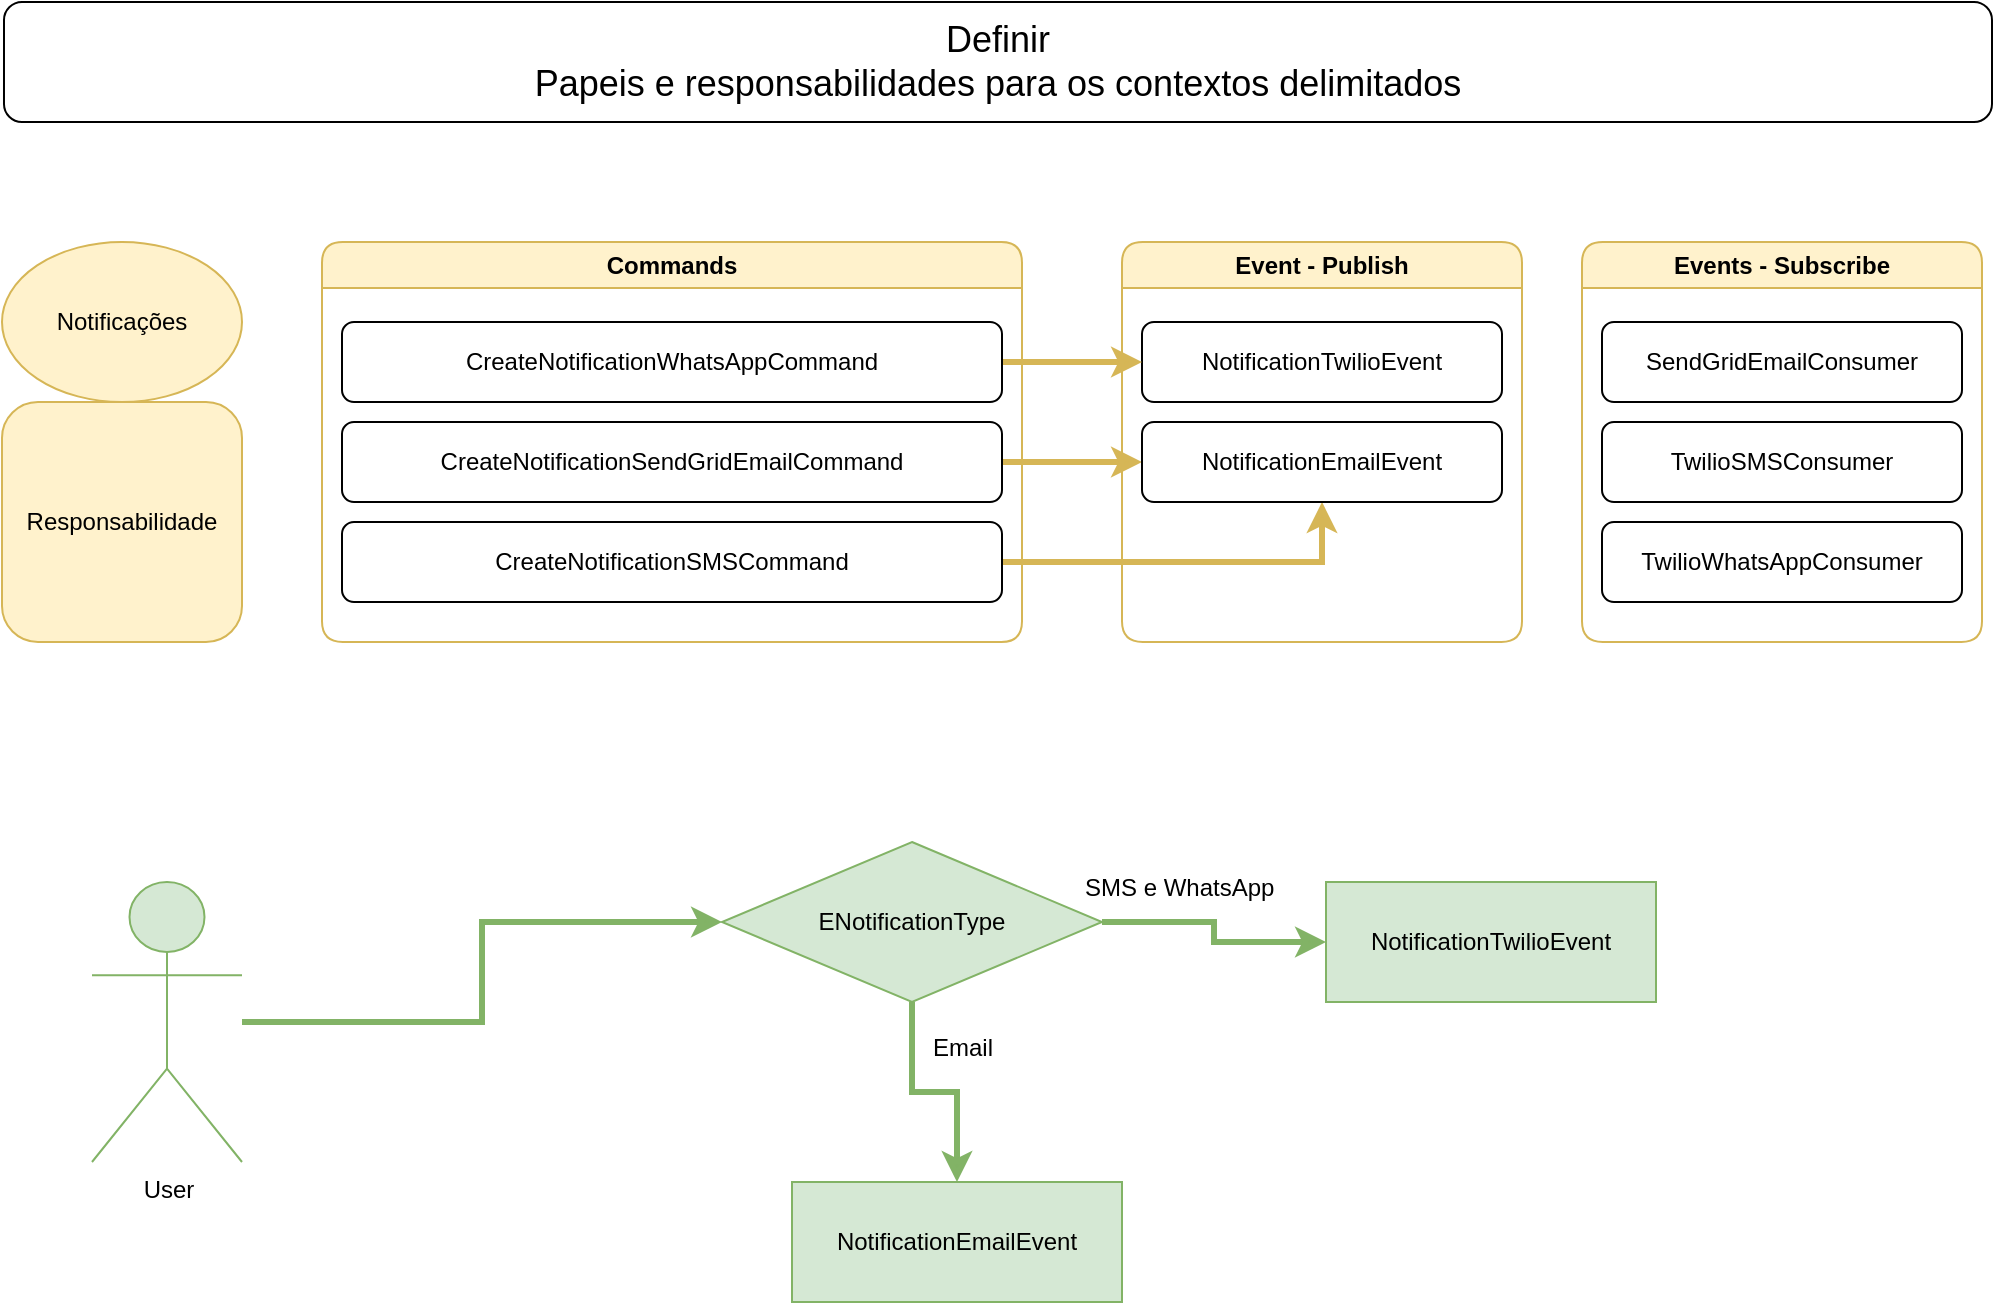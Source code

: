 <mxfile version="24.0.4" type="device" pages="3">
  <diagram id="CuW5EMhFp65Dtcfqk80m" name="Notification">
    <mxGraphModel dx="2074" dy="836" grid="1" gridSize="10" guides="1" tooltips="1" connect="1" arrows="1" fold="1" page="1" pageScale="1" pageWidth="827" pageHeight="1169" math="0" shadow="0">
      <root>
        <mxCell id="0" />
        <mxCell id="1" parent="0" />
        <mxCell id="5wfrirA5lQJIL8gRu9rl-1" value="Notificações" style="ellipse;whiteSpace=wrap;html=1;fillColor=#fff2cc;strokeColor=#d6b656;rounded=1;" parent="1" vertex="1">
          <mxGeometry y="140" width="120" height="80" as="geometry" />
        </mxCell>
        <mxCell id="5wfrirA5lQJIL8gRu9rl-2" value="Responsabilidade" style="whiteSpace=wrap;html=1;aspect=fixed;align=center;fillColor=#fff2cc;strokeColor=#d6b656;rounded=1;" parent="1" vertex="1">
          <mxGeometry y="220" width="120" height="120" as="geometry" />
        </mxCell>
        <mxCell id="5wfrirA5lQJIL8gRu9rl-4" value="Commands" style="swimlane;whiteSpace=wrap;html=1;startSize=23;fillColor=#fff2cc;strokeColor=#d6b656;rounded=1;" parent="1" vertex="1">
          <mxGeometry x="160" y="140" width="350" height="200" as="geometry" />
        </mxCell>
        <mxCell id="5wfrirA5lQJIL8gRu9rl-5" value="Event -&amp;nbsp;Publish" style="swimlane;whiteSpace=wrap;html=1;startSize=23;fillColor=#fff2cc;strokeColor=#d6b656;rounded=1;" parent="1" vertex="1">
          <mxGeometry x="560" y="140" width="200" height="200" as="geometry" />
        </mxCell>
        <mxCell id="y3Tbk5xLdZPs3ExJFCWX-3" value="NotificationTwilioEvent" style="rounded=1;whiteSpace=wrap;html=1;" parent="5wfrirA5lQJIL8gRu9rl-5" vertex="1">
          <mxGeometry x="10" y="40" width="180" height="40" as="geometry" />
        </mxCell>
        <mxCell id="Q2advUi16yEJOzIkkpKW-1" value="&lt;font style=&quot;font-size: 18px;&quot;&gt;Definir&lt;br&gt;Papeis e responsabilidades para os contextos delimitados&lt;/font&gt;" style="rounded=1;whiteSpace=wrap;html=1;" parent="1" vertex="1">
          <mxGeometry x="1" y="20" width="994" height="60" as="geometry" />
        </mxCell>
        <mxCell id="UqJUo6p6nOruBVwJ9Iqc-2" style="edgeStyle=orthogonalEdgeStyle;rounded=0;orthogonalLoop=1;jettySize=auto;html=1;strokeWidth=3;fillColor=#fff2cc;strokeColor=#d6b656;" edge="1" parent="1" source="cm9BiZ39NTBRgM7-DL-o-4" target="y3Tbk5xLdZPs3ExJFCWX-3">
          <mxGeometry relative="1" as="geometry" />
        </mxCell>
        <mxCell id="cm9BiZ39NTBRgM7-DL-o-4" value="CreateNotificationWhatsAppCommand" style="rounded=1;whiteSpace=wrap;html=1;" parent="1" vertex="1">
          <mxGeometry x="170" y="180" width="330" height="40" as="geometry" />
        </mxCell>
        <mxCell id="UqJUo6p6nOruBVwJ9Iqc-3" style="edgeStyle=orthogonalEdgeStyle;rounded=0;orthogonalLoop=1;jettySize=auto;html=1;strokeWidth=3;fillColor=#fff2cc;strokeColor=#d6b656;" edge="1" parent="1" source="cm9BiZ39NTBRgM7-DL-o-5" target="y3Tbk5xLdZPs3ExJFCWX-4">
          <mxGeometry relative="1" as="geometry" />
        </mxCell>
        <mxCell id="cm9BiZ39NTBRgM7-DL-o-5" value="CreateNotificationSendGridEmailCommand" style="rounded=1;whiteSpace=wrap;html=1;" parent="1" vertex="1">
          <mxGeometry x="170" y="230" width="330" height="40" as="geometry" />
        </mxCell>
        <mxCell id="UqJUo6p6nOruBVwJ9Iqc-4" style="edgeStyle=orthogonalEdgeStyle;rounded=0;orthogonalLoop=1;jettySize=auto;html=1;strokeWidth=3;fillColor=#fff2cc;strokeColor=#d6b656;" edge="1" parent="1" source="cm9BiZ39NTBRgM7-DL-o-6" target="y3Tbk5xLdZPs3ExJFCWX-4">
          <mxGeometry relative="1" as="geometry" />
        </mxCell>
        <mxCell id="cm9BiZ39NTBRgM7-DL-o-6" value="CreateNotificationSMSCommand" style="rounded=1;whiteSpace=wrap;html=1;" parent="1" vertex="1">
          <mxGeometry x="170" y="280" width="330" height="40" as="geometry" />
        </mxCell>
        <mxCell id="y3Tbk5xLdZPs3ExJFCWX-1" value="Events -&amp;nbsp;Subscribe" style="swimlane;whiteSpace=wrap;html=1;startSize=23;fillColor=#fff2cc;strokeColor=#d6b656;rounded=1;" parent="1" vertex="1">
          <mxGeometry x="790" y="140" width="200" height="200" as="geometry" />
        </mxCell>
        <mxCell id="y3Tbk5xLdZPs3ExJFCWX-5" value="SendGridEmailConsumer" style="rounded=1;whiteSpace=wrap;html=1;" parent="y3Tbk5xLdZPs3ExJFCWX-1" vertex="1">
          <mxGeometry x="10" y="40" width="180" height="40" as="geometry" />
        </mxCell>
        <mxCell id="y3Tbk5xLdZPs3ExJFCWX-6" value="TwilioSMSConsumer" style="rounded=1;whiteSpace=wrap;html=1;" parent="y3Tbk5xLdZPs3ExJFCWX-1" vertex="1">
          <mxGeometry x="10" y="90" width="180" height="40" as="geometry" />
        </mxCell>
        <mxCell id="y3Tbk5xLdZPs3ExJFCWX-4" value="NotificationEmailEvent" style="rounded=1;whiteSpace=wrap;html=1;" parent="1" vertex="1">
          <mxGeometry x="570" y="230" width="180" height="40" as="geometry" />
        </mxCell>
        <mxCell id="y3Tbk5xLdZPs3ExJFCWX-7" value="TwilioWhatsAppConsumer" style="rounded=1;whiteSpace=wrap;html=1;" parent="1" vertex="1">
          <mxGeometry x="800" y="280" width="180" height="40" as="geometry" />
        </mxCell>
        <mxCell id="tagst_QHt4aWJKqdPhMC-5" style="edgeStyle=orthogonalEdgeStyle;rounded=0;orthogonalLoop=1;jettySize=auto;html=1;strokeWidth=3;fillColor=#d5e8d4;strokeColor=#82b366;" edge="1" parent="1" source="tagst_QHt4aWJKqdPhMC-1" target="tagst_QHt4aWJKqdPhMC-4">
          <mxGeometry relative="1" as="geometry" />
        </mxCell>
        <mxCell id="tagst_QHt4aWJKqdPhMC-1" value="User" style="shape=umlActor;verticalLabelPosition=bottom;verticalAlign=top;html=1;outlineConnect=0;fillColor=#d5e8d4;strokeColor=#82b366;" vertex="1" parent="1">
          <mxGeometry x="45" y="460" width="75" height="140" as="geometry" />
        </mxCell>
        <mxCell id="tagst_QHt4aWJKqdPhMC-7" value="" style="edgeStyle=orthogonalEdgeStyle;rounded=0;orthogonalLoop=1;jettySize=auto;html=1;fillColor=#d5e8d4;strokeColor=#82b366;strokeWidth=3;" edge="1" parent="1" source="tagst_QHt4aWJKqdPhMC-4" target="tagst_QHt4aWJKqdPhMC-6">
          <mxGeometry relative="1" as="geometry" />
        </mxCell>
        <mxCell id="tagst_QHt4aWJKqdPhMC-10" value="" style="edgeStyle=orthogonalEdgeStyle;rounded=0;orthogonalLoop=1;jettySize=auto;html=1;fillColor=#d5e8d4;strokeColor=#82b366;strokeWidth=3;" edge="1" parent="1" source="tagst_QHt4aWJKqdPhMC-4" target="tagst_QHt4aWJKqdPhMC-9">
          <mxGeometry relative="1" as="geometry" />
        </mxCell>
        <mxCell id="tagst_QHt4aWJKqdPhMC-4" value="ENotificationType" style="rhombus;whiteSpace=wrap;html=1;fillColor=#d5e8d4;strokeColor=#82b366;" vertex="1" parent="1">
          <mxGeometry x="360" y="440" width="190" height="80" as="geometry" />
        </mxCell>
        <mxCell id="tagst_QHt4aWJKqdPhMC-6" value="NotificationTwilioEvent" style="whiteSpace=wrap;html=1;fillColor=#d5e8d4;strokeColor=#82b366;" vertex="1" parent="1">
          <mxGeometry x="662" y="460" width="165" height="60" as="geometry" />
        </mxCell>
        <mxCell id="tagst_QHt4aWJKqdPhMC-9" value="NotificationEmailEvent" style="whiteSpace=wrap;html=1;fillColor=#d5e8d4;strokeColor=#82b366;" vertex="1" parent="1">
          <mxGeometry x="395" y="610" width="165" height="60" as="geometry" />
        </mxCell>
        <mxCell id="tagst_QHt4aWJKqdPhMC-11" value="SMS e&amp;nbsp;WhatsApp&amp;nbsp;" style="text;html=1;align=center;verticalAlign=middle;resizable=0;points=[];autosize=1;strokeColor=none;fillColor=none;" vertex="1" parent="1">
          <mxGeometry x="530" y="448" width="120" height="30" as="geometry" />
        </mxCell>
        <mxCell id="tagst_QHt4aWJKqdPhMC-12" value="Email" style="text;html=1;align=center;verticalAlign=middle;resizable=0;points=[];autosize=1;strokeColor=none;fillColor=none;" vertex="1" parent="1">
          <mxGeometry x="455" y="528" width="50" height="30" as="geometry" />
        </mxCell>
      </root>
    </mxGraphModel>
  </diagram>
  <diagram id="B9nYLarbnk_1xlqJJsz-" name="User">
    <mxGraphModel dx="2074" dy="836" grid="1" gridSize="10" guides="1" tooltips="1" connect="1" arrows="1" fold="1" page="1" pageScale="1" pageWidth="827" pageHeight="1169" math="0" shadow="0">
      <root>
        <mxCell id="0" />
        <mxCell id="1" parent="0" />
        <mxCell id="zbco2m4FSmxHahQW4bh5-1" value="&lt;font style=&quot;font-size: 18px;&quot;&gt;Definir&lt;br&gt;Papeis e responsabilidades para os contextos delimitados&lt;/font&gt;" style="rounded=1;whiteSpace=wrap;html=1;" parent="1" vertex="1">
          <mxGeometry x="20" y="17" width="1550" height="60" as="geometry" />
        </mxCell>
        <mxCell id="UvrLj_Uh51BwXQqP9Dx4-1" value="User" style="ellipse;whiteSpace=wrap;html=1;fillColor=#d5e8d4;strokeColor=#82b366;rounded=1;" parent="1" vertex="1">
          <mxGeometry y="160" width="120" height="80" as="geometry" />
        </mxCell>
        <mxCell id="UvrLj_Uh51BwXQqP9Dx4-2" value="Criação de usuários" style="whiteSpace=wrap;html=1;aspect=fixed;align=center;fillColor=#d5e8d4;strokeColor=#82b366;rounded=1;" parent="1" vertex="1">
          <mxGeometry y="240" width="120" height="120" as="geometry" />
        </mxCell>
        <mxCell id="UvrLj_Uh51BwXQqP9Dx4-3" value="Queries" style="swimlane;whiteSpace=wrap;html=1;fillColor=#d5e8d4;strokeColor=#82b366;rounded=1;" parent="1" vertex="1">
          <mxGeometry x="150" y="160" width="200" height="200" as="geometry" />
        </mxCell>
        <mxCell id="UvrLj_Uh51BwXQqP9Dx4-4" value="GetUserQuery" style="rounded=1;whiteSpace=wrap;html=1;" parent="UvrLj_Uh51BwXQqP9Dx4-3" vertex="1">
          <mxGeometry x="10" y="40" width="180" height="40" as="geometry" />
        </mxCell>
        <mxCell id="UvrLj_Uh51BwXQqP9Dx4-7" value="Events" style="swimlane;whiteSpace=wrap;html=1;startSize=23;fillColor=#d5e8d4;strokeColor=#82b366;rounded=1;" parent="1" vertex="1">
          <mxGeometry x="920" y="160" width="200" height="200" as="geometry" />
        </mxCell>
        <mxCell id="UvrLj_Uh51BwXQqP9Dx4-8" value="GetUserByIdQuery" style="rounded=1;whiteSpace=wrap;html=1;" parent="1" vertex="1">
          <mxGeometry x="160" y="250" width="180" height="40" as="geometry" />
        </mxCell>
        <mxCell id="HGr_XJyP1F0s3EKC6TdU-1" value="UserCreatedEvent" style="rounded=1;whiteSpace=wrap;html=1;" parent="1" vertex="1">
          <mxGeometry x="930" y="200" width="180" height="40" as="geometry" />
        </mxCell>
        <mxCell id="HGr_XJyP1F0s3EKC6TdU-2" value="UserDeletedEvent" style="rounded=1;whiteSpace=wrap;html=1;" parent="1" vertex="1">
          <mxGeometry x="930" y="250" width="180" height="40" as="geometry" />
        </mxCell>
        <mxCell id="HGr_XJyP1F0s3EKC6TdU-3" value="UserUpdatedEvent" style="rounded=1;whiteSpace=wrap;html=1;" parent="1" vertex="1">
          <mxGeometry x="930" y="300" width="180" height="40" as="geometry" />
        </mxCell>
        <mxCell id="nAoJFdjLmNfq3l4Kq4j5-7" value="Commands" style="swimlane;whiteSpace=wrap;html=1;startSize=23;fillColor=#d5e8d4;strokeColor=#82b366;rounded=1;" vertex="1" parent="1">
          <mxGeometry x="370" y="160" width="250" height="615" as="geometry" />
        </mxCell>
        <mxCell id="nAoJFdjLmNfq3l4Kq4j5-8" value="Auth" style="swimlane;whiteSpace=wrap;html=1;startSize=23;fillColor=#f5f5f5;strokeColor=#666666;rounded=1;fontColor=#333333;" vertex="1" parent="nAoJFdjLmNfq3l4Kq4j5-7">
          <mxGeometry x="11" y="40" width="220" height="190" as="geometry" />
        </mxCell>
        <mxCell id="nAoJFdjLmNfq3l4Kq4j5-10" value="AuthCommand" style="rounded=1;whiteSpace=wrap;html=1;" vertex="1" parent="nAoJFdjLmNfq3l4Kq4j5-8">
          <mxGeometry x="20" y="32" width="180" height="40" as="geometry" />
        </mxCell>
        <mxCell id="nAoJFdjLmNfq3l4Kq4j5-15" value="User" style="swimlane;whiteSpace=wrap;html=1;startSize=23;fillColor=#f5f5f5;strokeColor=#666666;rounded=1;fontColor=#333333;" vertex="1" parent="nAoJFdjLmNfq3l4Kq4j5-8">
          <mxGeometry y="215" width="220" height="335" as="geometry" />
        </mxCell>
        <mxCell id="nAoJFdjLmNfq3l4Kq4j5-16" value="CreateUserCommand" style="rounded=1;whiteSpace=wrap;html=1;" vertex="1" parent="nAoJFdjLmNfq3l4Kq4j5-15">
          <mxGeometry x="20" y="30" width="180" height="40" as="geometry" />
        </mxCell>
        <mxCell id="nAoJFdjLmNfq3l4Kq4j5-18" value="UpdateUserCommand" style="rounded=1;whiteSpace=wrap;html=1;" vertex="1" parent="nAoJFdjLmNfq3l4Kq4j5-8">
          <mxGeometry x="20" y="295" width="180" height="40" as="geometry" />
        </mxCell>
        <mxCell id="nAoJFdjLmNfq3l4Kq4j5-19" value="UpdatePasswordUserCommand" style="rounded=1;whiteSpace=wrap;html=1;" vertex="1" parent="nAoJFdjLmNfq3l4Kq4j5-8">
          <mxGeometry x="20" y="345" width="180" height="40" as="geometry" />
        </mxCell>
        <mxCell id="nAoJFdjLmNfq3l4Kq4j5-13" value="AuthResetPasswordCommand" style="rounded=1;whiteSpace=wrap;html=1;" vertex="1" parent="nAoJFdjLmNfq3l4Kq4j5-7">
          <mxGeometry x="31" y="120" width="180" height="40" as="geometry" />
        </mxCell>
        <mxCell id="nAoJFdjLmNfq3l4Kq4j5-14" value="AuthNewPasswordCommand" style="rounded=1;whiteSpace=wrap;html=1;" vertex="1" parent="nAoJFdjLmNfq3l4Kq4j5-7">
          <mxGeometry x="31" y="170" width="180" height="40" as="geometry" />
        </mxCell>
        <mxCell id="nAoJFdjLmNfq3l4Kq4j5-22" value="UpdateEmailUserCommand" style="rounded=1;whiteSpace=wrap;html=1;" vertex="1" parent="1">
          <mxGeometry x="401" y="595" width="180" height="40" as="geometry" />
        </mxCell>
        <mxCell id="nAoJFdjLmNfq3l4Kq4j5-23" value="UpdateRoleUserCommand" style="rounded=1;whiteSpace=wrap;html=1;" vertex="1" parent="1">
          <mxGeometry x="401" y="645" width="180" height="40" as="geometry" />
        </mxCell>
        <mxCell id="nAoJFdjLmNfq3l4Kq4j5-24" value="DeleteUserCommand" style="rounded=1;whiteSpace=wrap;html=1;" vertex="1" parent="1">
          <mxGeometry x="401" y="695" width="180" height="40" as="geometry" />
        </mxCell>
        <mxCell id="nAoJFdjLmNfq3l4Kq4j5-37" style="edgeStyle=orthogonalEdgeStyle;rounded=0;orthogonalLoop=1;jettySize=auto;html=1;entryX=0;entryY=0.5;entryDx=0;entryDy=0;strokeWidth=3;fillColor=#f5f5f5;strokeColor=#666666;" edge="1" parent="1" source="nAoJFdjLmNfq3l4Kq4j5-16" target="HGr_XJyP1F0s3EKC6TdU-1">
          <mxGeometry relative="1" as="geometry" />
        </mxCell>
        <mxCell id="nAoJFdjLmNfq3l4Kq4j5-38" style="edgeStyle=orthogonalEdgeStyle;rounded=0;orthogonalLoop=1;jettySize=auto;html=1;strokeWidth=3;fillColor=#f5f5f5;strokeColor=#666666;" edge="1" parent="1" source="nAoJFdjLmNfq3l4Kq4j5-18" target="HGr_XJyP1F0s3EKC6TdU-3">
          <mxGeometry relative="1" as="geometry">
            <Array as="points">
              <mxPoint x="950" y="515" />
            </Array>
          </mxGeometry>
        </mxCell>
        <mxCell id="nAoJFdjLmNfq3l4Kq4j5-39" style="edgeStyle=orthogonalEdgeStyle;rounded=0;orthogonalLoop=1;jettySize=auto;html=1;strokeWidth=3;fillColor=#f5f5f5;strokeColor=#666666;" edge="1" parent="1" source="nAoJFdjLmNfq3l4Kq4j5-19" target="HGr_XJyP1F0s3EKC6TdU-3">
          <mxGeometry relative="1" as="geometry">
            <Array as="points">
              <mxPoint x="1000" y="565" />
            </Array>
          </mxGeometry>
        </mxCell>
        <mxCell id="nAoJFdjLmNfq3l4Kq4j5-40" style="edgeStyle=orthogonalEdgeStyle;rounded=0;orthogonalLoop=1;jettySize=auto;html=1;entryX=0.711;entryY=1.075;entryDx=0;entryDy=0;entryPerimeter=0;strokeWidth=3;fillColor=#f5f5f5;strokeColor=#666666;" edge="1" parent="1" source="nAoJFdjLmNfq3l4Kq4j5-22" target="HGr_XJyP1F0s3EKC6TdU-3">
          <mxGeometry relative="1" as="geometry" />
        </mxCell>
        <mxCell id="nAoJFdjLmNfq3l4Kq4j5-41" style="edgeStyle=orthogonalEdgeStyle;rounded=0;orthogonalLoop=1;jettySize=auto;html=1;entryX=0.95;entryY=0.95;entryDx=0;entryDy=0;entryPerimeter=0;strokeWidth=3;fillColor=#f5f5f5;strokeColor=#666666;" edge="1" parent="1" source="nAoJFdjLmNfq3l4Kq4j5-23" target="HGr_XJyP1F0s3EKC6TdU-3">
          <mxGeometry relative="1" as="geometry" />
        </mxCell>
        <mxCell id="nAoJFdjLmNfq3l4Kq4j5-43" style="edgeStyle=orthogonalEdgeStyle;rounded=0;orthogonalLoop=1;jettySize=auto;html=1;fillColor=#f8cecc;strokeColor=#b85450;strokeWidth=3;" edge="1" parent="1" source="nAoJFdjLmNfq3l4Kq4j5-24" target="HGr_XJyP1F0s3EKC6TdU-2">
          <mxGeometry relative="1" as="geometry">
            <Array as="points">
              <mxPoint x="1200" y="715" />
              <mxPoint x="1200" y="270" />
            </Array>
          </mxGeometry>
        </mxCell>
        <mxCell id="FKdyLwpNdsEuV8RWlH8g-1" value="Events" style="swimlane;whiteSpace=wrap;html=1;startSize=23;fillColor=#d5e8d4;strokeColor=#82b366;rounded=1;" vertex="1" parent="1">
          <mxGeometry x="1320" y="160" width="200" height="160" as="geometry" />
        </mxCell>
        <mxCell id="FKdyLwpNdsEuV8RWlH8g-2" value="AuthEvent" style="rounded=1;whiteSpace=wrap;html=1;" vertex="1" parent="FKdyLwpNdsEuV8RWlH8g-1">
          <mxGeometry x="10" y="40" width="180" height="40" as="geometry" />
        </mxCell>
        <mxCell id="FKdyLwpNdsEuV8RWlH8g-3" style="edgeStyle=orthogonalEdgeStyle;rounded=0;orthogonalLoop=1;jettySize=auto;html=1;entryX=0;entryY=0.5;entryDx=0;entryDy=0;fillColor=#f5f5f5;strokeColor=#666666;strokeWidth=3;" edge="1" parent="1" source="nAoJFdjLmNfq3l4Kq4j5-10" target="FKdyLwpNdsEuV8RWlH8g-2">
          <mxGeometry relative="1" as="geometry">
            <Array as="points">
              <mxPoint x="640" y="252" />
              <mxPoint x="640" y="100" />
              <mxPoint x="1300" y="100" />
              <mxPoint x="1300" y="220" />
            </Array>
          </mxGeometry>
        </mxCell>
        <mxCell id="FKdyLwpNdsEuV8RWlH8g-5" value="AuthResetEvent" style="rounded=1;whiteSpace=wrap;html=1;" vertex="1" parent="1">
          <mxGeometry x="1330" y="250" width="180" height="40" as="geometry" />
        </mxCell>
        <mxCell id="FKdyLwpNdsEuV8RWlH8g-6" style="edgeStyle=orthogonalEdgeStyle;rounded=0;orthogonalLoop=1;jettySize=auto;html=1;strokeWidth=3;fillColor=#f5f5f5;strokeColor=#666666;" edge="1" parent="1" source="nAoJFdjLmNfq3l4Kq4j5-13" target="FKdyLwpNdsEuV8RWlH8g-5">
          <mxGeometry relative="1" as="geometry">
            <Array as="points">
              <mxPoint x="670" y="300" />
              <mxPoint x="670" y="120" />
              <mxPoint x="1280" y="120" />
              <mxPoint x="1280" y="270" />
            </Array>
          </mxGeometry>
        </mxCell>
        <mxCell id="4xZtOArRsoujXBmgBcos-1" value="User" style="ellipse;whiteSpace=wrap;html=1;fillColor=#dae8fc;strokeColor=#6c8ebf;rounded=1;" vertex="1" parent="1">
          <mxGeometry x="20" y="809" width="120" height="80" as="geometry" />
        </mxCell>
        <mxCell id="4xZtOArRsoujXBmgBcos-15" style="edgeStyle=orthogonalEdgeStyle;rounded=0;orthogonalLoop=1;jettySize=auto;html=1;entryX=0;entryY=0.5;entryDx=0;entryDy=0;strokeWidth=3;fillColor=#dae8fc;strokeColor=#6c8ebf;" edge="1" parent="1" source="4xZtOArRsoujXBmgBcos-6" target="4xZtOArRsoujXBmgBcos-8">
          <mxGeometry relative="1" as="geometry">
            <Array as="points">
              <mxPoint x="245" y="940" />
              <mxPoint x="245" y="910" />
            </Array>
          </mxGeometry>
        </mxCell>
        <mxCell id="4xZtOArRsoujXBmgBcos-6" value="User Aggregate&lt;ul&gt;&lt;li&gt;FirstName&lt;/li&gt;&lt;li&gt;LastName&lt;/li&gt;&lt;li&gt;Gender&lt;/li&gt;&lt;li&gt;Notification&lt;/li&gt;&lt;li&gt;RoleUserAuth&lt;br&gt;&lt;/li&gt;&lt;li&gt;Password&lt;br&gt;&lt;/li&gt;&lt;li&gt;DateOfBirth&lt;br&gt;&lt;/li&gt;&lt;/ul&gt;" style="rounded=1;whiteSpace=wrap;html=1;align=left;fillColor=#dae8fc;strokeColor=#6c8ebf;" vertex="1" parent="1">
          <mxGeometry y="889" width="170" height="180" as="geometry" />
        </mxCell>
        <mxCell id="4xZtOArRsoujXBmgBcos-8" value="Email ValueObject&lt;br&gt;&lt;ul&gt;&lt;li&gt;Address&lt;br&gt;&lt;/li&gt;&lt;/ul&gt;" style="rounded=1;whiteSpace=wrap;html=1;align=left;fillColor=#dae8fc;strokeColor=#6c8ebf;" vertex="1" parent="1">
          <mxGeometry x="320" y="880" width="200" height="60" as="geometry" />
        </mxCell>
        <mxCell id="4xZtOArRsoujXBmgBcos-9" value="PhoneNumber ValueObject&lt;br&gt;&lt;ul&gt;&lt;li&gt;Phone&lt;br&gt;&lt;/li&gt;&lt;/ul&gt;" style="rounded=1;whiteSpace=wrap;html=1;align=left;fillColor=#dae8fc;strokeColor=#6c8ebf;" vertex="1" parent="1">
          <mxGeometry x="320" y="990" width="200" height="90" as="geometry" />
        </mxCell>
        <mxCell id="4xZtOArRsoujXBmgBcos-16" style="edgeStyle=orthogonalEdgeStyle;rounded=0;orthogonalLoop=1;jettySize=auto;html=1;entryX=0.01;entryY=0.589;entryDx=0;entryDy=0;entryPerimeter=0;strokeWidth=3;fillColor=#dae8fc;strokeColor=#6c8ebf;" edge="1" parent="1" source="4xZtOArRsoujXBmgBcos-6" target="4xZtOArRsoujXBmgBcos-9">
          <mxGeometry relative="1" as="geometry">
            <Array as="points">
              <mxPoint x="245" y="1010" />
              <mxPoint x="245" y="1043" />
            </Array>
          </mxGeometry>
        </mxCell>
      </root>
    </mxGraphModel>
  </diagram>
  <diagram id="AZpycT5C3fjyQ_NTyiXn" name="Person">
    <mxGraphModel dx="2074" dy="836" grid="1" gridSize="10" guides="1" tooltips="1" connect="1" arrows="1" fold="1" page="1" pageScale="1" pageWidth="827" pageHeight="1169" math="0" shadow="0">
      <root>
        <mxCell id="0" />
        <mxCell id="1" parent="0" />
        <mxCell id="uYkYqkHDsWnbPAIdgzIU-1" value="Person" style="ellipse;whiteSpace=wrap;html=1;fillColor=#dae8fc;strokeColor=#6c8ebf;rounded=1;" parent="1" vertex="1">
          <mxGeometry y="120" width="120" height="80" as="geometry" />
        </mxCell>
        <mxCell id="uYkYqkHDsWnbPAIdgzIU-2" value="Dados pessoais" style="whiteSpace=wrap;html=1;aspect=fixed;align=center;fillColor=#dae8fc;strokeColor=#6c8ebf;rounded=1;" parent="1" vertex="1">
          <mxGeometry y="200" width="120" height="120" as="geometry" />
        </mxCell>
        <mxCell id="uYkYqkHDsWnbPAIdgzIU-3" value="Queries" style="swimlane;whiteSpace=wrap;html=1;fillColor=#dae8fc;strokeColor=#6c8ebf;rounded=1;" parent="1" vertex="1">
          <mxGeometry x="150" y="120" width="200" height="200" as="geometry" />
        </mxCell>
        <mxCell id="uYkYqkHDsWnbPAIdgzIU-7" value="Events" style="swimlane;whiteSpace=wrap;html=1;startSize=23;fillColor=#dae8fc;strokeColor=#6c8ebf;rounded=1;" parent="1" vertex="1">
          <mxGeometry x="960" y="120" width="200" height="200" as="geometry" />
        </mxCell>
        <mxCell id="meLznbyOK8zg0Ix5pkp5-1" value="CreatePersonCommandEvent" style="rounded=1;whiteSpace=wrap;html=1;" vertex="1" parent="uYkYqkHDsWnbPAIdgzIU-7">
          <mxGeometry x="10" y="40" width="180" height="40" as="geometry" />
        </mxCell>
        <mxCell id="meLznbyOK8zg0Ix5pkp5-2" value="UpdatePersonCommandEvent" style="rounded=1;whiteSpace=wrap;html=1;" vertex="1" parent="uYkYqkHDsWnbPAIdgzIU-7">
          <mxGeometry x="10" y="90" width="180" height="40" as="geometry" />
        </mxCell>
        <mxCell id="LbxbgSbXvP-pDpKZzsnc-1" value="&lt;font style=&quot;font-size: 18px;&quot;&gt;Definir&lt;br&gt;Papeis e responsabilidades para os contextos delimitados&lt;/font&gt;" style="rounded=1;whiteSpace=wrap;html=1;" parent="1" vertex="1">
          <mxGeometry x="20" y="17" width="1180" height="60" as="geometry" />
        </mxCell>
        <mxCell id="LbxbgSbXvP-pDpKZzsnc-2" value="Person" style="ellipse;whiteSpace=wrap;html=1;fillColor=#dae8fc;strokeColor=#6c8ebf;rounded=1;" parent="1" vertex="1">
          <mxGeometry x="20" y="719" width="120" height="80" as="geometry" />
        </mxCell>
        <mxCell id="jI8MqcMx82mhpwU4Yp7n-1" style="edgeStyle=orthogonalEdgeStyle;rounded=0;orthogonalLoop=1;jettySize=auto;html=1;strokeWidth=3;fillColor=#dae8fc;strokeColor=#6c8ebf;" edge="1" parent="1" source="LbxbgSbXvP-pDpKZzsnc-7" target="LbxbgSbXvP-pDpKZzsnc-13">
          <mxGeometry relative="1" as="geometry" />
        </mxCell>
        <mxCell id="GCZ5FImTEvu7AsAl8PyP-1" style="edgeStyle=orthogonalEdgeStyle;rounded=0;orthogonalLoop=1;jettySize=auto;html=1;entryX=0;entryY=0.5;entryDx=0;entryDy=0;strokeWidth=3;fillColor=#dae8fc;strokeColor=#6c8ebf;" edge="1" parent="1" source="LbxbgSbXvP-pDpKZzsnc-7" target="LbxbgSbXvP-pDpKZzsnc-8">
          <mxGeometry relative="1" as="geometry">
            <Array as="points">
              <mxPoint x="246" y="920" />
              <mxPoint x="246" y="1097" />
            </Array>
          </mxGeometry>
        </mxCell>
        <mxCell id="GCZ5FImTEvu7AsAl8PyP-2" style="edgeStyle=orthogonalEdgeStyle;rounded=0;orthogonalLoop=1;jettySize=auto;html=1;entryX=0;entryY=0.5;entryDx=0;entryDy=0;strokeWidth=3;fillColor=#dae8fc;strokeColor=#6c8ebf;" edge="1" parent="1" source="LbxbgSbXvP-pDpKZzsnc-7" target="w_Y-t5pEsR0Due9AIpix-1">
          <mxGeometry relative="1" as="geometry">
            <Array as="points">
              <mxPoint x="150" y="1130" />
              <mxPoint x="245" y="1130" />
              <mxPoint x="245" y="1190" />
            </Array>
          </mxGeometry>
        </mxCell>
        <mxCell id="GCZ5FImTEvu7AsAl8PyP-3" style="edgeStyle=orthogonalEdgeStyle;rounded=0;orthogonalLoop=1;jettySize=auto;html=1;entryX=0;entryY=0.5;entryDx=0;entryDy=0;strokeWidth=3;fillColor=#dae8fc;strokeColor=#6c8ebf;" edge="1" parent="1" source="LbxbgSbXvP-pDpKZzsnc-7" target="w_Y-t5pEsR0Due9AIpix-2">
          <mxGeometry relative="1" as="geometry">
            <Array as="points">
              <mxPoint x="85" y="1170" />
              <mxPoint x="230" y="1170" />
              <mxPoint x="230" y="1315" />
            </Array>
          </mxGeometry>
        </mxCell>
        <mxCell id="LbxbgSbXvP-pDpKZzsnc-7" value="Person Aggregate&lt;ul&gt;&lt;li&gt;CPF&lt;/li&gt;&lt;li&gt;FirstName&lt;/li&gt;&lt;li&gt;LastName&lt;/li&gt;&lt;li&gt;Address&lt;/li&gt;&lt;li&gt;Phone&lt;/li&gt;&lt;li&gt;Gender&lt;/li&gt;&lt;li&gt;Email&lt;/li&gt;&lt;/ul&gt;" style="rounded=1;whiteSpace=wrap;html=1;align=left;fillColor=#dae8fc;strokeColor=#6c8ebf;" parent="1" vertex="1">
          <mxGeometry y="799" width="170" height="180" as="geometry" />
        </mxCell>
        <mxCell id="LbxbgSbXvP-pDpKZzsnc-8" value="CPF Objeto Valor&lt;br&gt;&lt;ul&gt;&lt;li&gt;Numero&lt;/li&gt;&lt;/ul&gt;" style="rounded=1;whiteSpace=wrap;html=1;align=left;fillColor=#dae8fc;strokeColor=#6c8ebf;" parent="1" vertex="1">
          <mxGeometry x="322" y="1067" width="200" height="60" as="geometry" />
        </mxCell>
        <mxCell id="jI8MqcMx82mhpwU4Yp7n-2" style="edgeStyle=orthogonalEdgeStyle;rounded=0;orthogonalLoop=1;jettySize=auto;html=1;strokeWidth=3;fillColor=#dae8fc;strokeColor=#6c8ebf;" edge="1" parent="1" source="LbxbgSbXvP-pDpKZzsnc-13" target="LbxbgSbXvP-pDpKZzsnc-14">
          <mxGeometry relative="1" as="geometry" />
        </mxCell>
        <mxCell id="jI8MqcMx82mhpwU4Yp7n-3" style="edgeStyle=orthogonalEdgeStyle;rounded=0;orthogonalLoop=1;jettySize=auto;html=1;strokeWidth=3;fillColor=#dae8fc;strokeColor=#6c8ebf;" edge="1" parent="1" source="LbxbgSbXvP-pDpKZzsnc-13" target="LbxbgSbXvP-pDpKZzsnc-15">
          <mxGeometry relative="1" as="geometry">
            <Array as="points">
              <mxPoint x="730" y="890" />
              <mxPoint x="730" y="960" />
            </Array>
          </mxGeometry>
        </mxCell>
        <mxCell id="LbxbgSbXvP-pDpKZzsnc-13" value="Address ValueObject&lt;br&gt;&lt;ul&gt;&lt;li&gt;CEP&lt;/li&gt;&lt;li&gt;State&lt;/li&gt;&lt;li&gt;City&lt;/li&gt;&lt;li&gt;Neighborhood&lt;/li&gt;&lt;li&gt;Street&lt;/li&gt;&lt;li&gt;Number&lt;/li&gt;&lt;li&gt;Complement&lt;/li&gt;&lt;li&gt;Geolocation&lt;/li&gt;&lt;/ul&gt;" style="rounded=1;whiteSpace=wrap;html=1;align=left;fillColor=#dae8fc;strokeColor=#6c8ebf;" parent="1" vertex="1">
          <mxGeometry x="430" y="760" width="200" height="210" as="geometry" />
        </mxCell>
        <mxCell id="LbxbgSbXvP-pDpKZzsnc-14" value="CEP Objeto Valor&lt;br&gt;&lt;ul&gt;&lt;li&gt;Number&lt;/li&gt;&lt;/ul&gt;" style="rounded=1;whiteSpace=wrap;html=1;align=left;fillColor=#dae8fc;strokeColor=#6c8ebf;" parent="1" vertex="1">
          <mxGeometry x="830" y="780" width="180" height="60" as="geometry" />
        </mxCell>
        <mxCell id="LbxbgSbXvP-pDpKZzsnc-15" value="Geolocation Objeto Valor&lt;br&gt;&lt;ul&gt;&lt;li&gt;Latitude&lt;/li&gt;&lt;li&gt;Longitude&lt;/li&gt;&lt;/ul&gt;" style="rounded=1;whiteSpace=wrap;html=1;align=left;fillColor=#dae8fc;strokeColor=#6c8ebf;" parent="1" vertex="1">
          <mxGeometry x="830" y="920" width="180" height="80" as="geometry" />
        </mxCell>
        <mxCell id="MBVvFbV_MtImAkybloSM-3" value="GetPersonQuery" style="rounded=1;whiteSpace=wrap;html=1;" vertex="1" parent="1">
          <mxGeometry x="160" y="160" width="180" height="40" as="geometry" />
        </mxCell>
        <mxCell id="MBVvFbV_MtImAkybloSM-4" value="GetPersonByIdQuery" style="rounded=1;whiteSpace=wrap;html=1;" vertex="1" parent="1">
          <mxGeometry x="160" y="210" width="180" height="40" as="geometry" />
        </mxCell>
        <mxCell id="J3bkx7PuBdJyIqofehbC-1" value="Commands" style="swimlane;whiteSpace=wrap;html=1;startSize=23;fillColor=#dae8fc;strokeColor=#6c8ebf;rounded=1;" vertex="1" parent="1">
          <mxGeometry x="370" y="120" width="290" height="490" as="geometry" />
        </mxCell>
        <mxCell id="J3bkx7PuBdJyIqofehbC-2" value="Person" style="swimlane;whiteSpace=wrap;html=1;startSize=23;fillColor=#dae8fc;strokeColor=#6c8ebf;rounded=1;" vertex="1" parent="J3bkx7PuBdJyIqofehbC-1">
          <mxGeometry x="11" y="50" width="259" height="190" as="geometry" />
        </mxCell>
        <mxCell id="liMRYJdqwD4BGUtcswJo-1" value="CreatePersonCommand" style="rounded=1;whiteSpace=wrap;html=1;" vertex="1" parent="J3bkx7PuBdJyIqofehbC-2">
          <mxGeometry x="20" y="40" width="220" height="40" as="geometry" />
        </mxCell>
        <mxCell id="liMRYJdqwD4BGUtcswJo-2" value="UpdatePersonCommand" style="rounded=1;whiteSpace=wrap;html=1;" vertex="1" parent="J3bkx7PuBdJyIqofehbC-2">
          <mxGeometry x="20" y="90" width="220" height="40" as="geometry" />
        </mxCell>
        <mxCell id="liMRYJdqwD4BGUtcswJo-3" value="DeletePersonCommand" style="rounded=1;whiteSpace=wrap;html=1;" vertex="1" parent="J3bkx7PuBdJyIqofehbC-2">
          <mxGeometry x="20" y="140" width="220" height="40" as="geometry" />
        </mxCell>
        <mxCell id="T-6b6cO7IrNeVoV2-WeD-1" value="User" style="swimlane;whiteSpace=wrap;html=1;startSize=23;fillColor=#d5e8d4;strokeColor=#82b366;rounded=1;" vertex="1" parent="1">
          <mxGeometry x="381" y="375" width="259" height="225" as="geometry" />
        </mxCell>
        <mxCell id="T-6b6cO7IrNeVoV2-WeD-2" value="CreateUserCommand" style="rounded=1;whiteSpace=wrap;html=1;" vertex="1" parent="T-6b6cO7IrNeVoV2-WeD-1">
          <mxGeometry x="20" y="30" width="220" height="40" as="geometry" />
        </mxCell>
        <mxCell id="T-6b6cO7IrNeVoV2-WeD-8" value="DeleteUserByPersonIdCommand" style="rounded=1;whiteSpace=wrap;html=1;" vertex="1" parent="1">
          <mxGeometry x="401" y="465" width="219" height="40" as="geometry" />
        </mxCell>
        <mxCell id="meLznbyOK8zg0Ix5pkp5-8" style="edgeStyle=orthogonalEdgeStyle;rounded=0;orthogonalLoop=1;jettySize=auto;html=1;entryX=0;entryY=0.5;entryDx=0;entryDy=0;strokeWidth=3;fillColor=#d5e8d4;strokeColor=#82b366;" edge="1" parent="1" source="YjScZczdsz7Mdr-TJw1g-1" target="meLznbyOK8zg0Ix5pkp5-6">
          <mxGeometry relative="1" as="geometry" />
        </mxCell>
        <mxCell id="YjScZczdsz7Mdr-TJw1g-1" value="DeleteUserCommand" style="rounded=1;whiteSpace=wrap;html=1;" vertex="1" parent="1">
          <mxGeometry x="401" y="525" width="219" height="40" as="geometry" />
        </mxCell>
        <mxCell id="meLznbyOK8zg0Ix5pkp5-4" value="Events" style="swimlane;whiteSpace=wrap;html=1;startSize=23;fillColor=#d5e8d4;strokeColor=#82b366;rounded=1;" vertex="1" parent="1">
          <mxGeometry x="960" y="390" width="200" height="200" as="geometry" />
        </mxCell>
        <mxCell id="meLznbyOK8zg0Ix5pkp5-5" value="UserCreatedEvent" style="rounded=1;whiteSpace=wrap;html=1;" vertex="1" parent="meLznbyOK8zg0Ix5pkp5-4">
          <mxGeometry x="10" y="40" width="180" height="40" as="geometry" />
        </mxCell>
        <mxCell id="meLznbyOK8zg0Ix5pkp5-6" value="UserDeletedEvent" style="rounded=1;whiteSpace=wrap;html=1;" vertex="1" parent="meLznbyOK8zg0Ix5pkp5-4">
          <mxGeometry x="10" y="100" width="180" height="40" as="geometry" />
        </mxCell>
        <mxCell id="meLznbyOK8zg0Ix5pkp5-7" style="edgeStyle=orthogonalEdgeStyle;rounded=0;orthogonalLoop=1;jettySize=auto;html=1;strokeWidth=3;fillColor=#d5e8d4;strokeColor=#82b366;" edge="1" parent="1" source="T-6b6cO7IrNeVoV2-WeD-2" target="meLznbyOK8zg0Ix5pkp5-5">
          <mxGeometry relative="1" as="geometry" />
        </mxCell>
        <mxCell id="VlSAxHMxIswQhX1spNsG-1" value="DeletePersonCommandEvent" style="rounded=1;whiteSpace=wrap;html=1;" vertex="1" parent="1">
          <mxGeometry x="970" y="260" width="180" height="40" as="geometry" />
        </mxCell>
        <mxCell id="VlSAxHMxIswQhX1spNsG-2" style="edgeStyle=orthogonalEdgeStyle;rounded=0;orthogonalLoop=1;jettySize=auto;html=1;entryX=0;entryY=0.5;entryDx=0;entryDy=0;strokeWidth=3;fillColor=#dae8fc;strokeColor=#6c8ebf;" edge="1" parent="1" source="liMRYJdqwD4BGUtcswJo-1" target="meLznbyOK8zg0Ix5pkp5-1">
          <mxGeometry relative="1" as="geometry" />
        </mxCell>
        <mxCell id="VlSAxHMxIswQhX1spNsG-3" style="edgeStyle=orthogonalEdgeStyle;rounded=0;orthogonalLoop=1;jettySize=auto;html=1;entryX=0;entryY=0.5;entryDx=0;entryDy=0;strokeWidth=3;fillColor=#dae8fc;strokeColor=#6c8ebf;" edge="1" parent="1" source="liMRYJdqwD4BGUtcswJo-2" target="meLznbyOK8zg0Ix5pkp5-2">
          <mxGeometry relative="1" as="geometry">
            <Array as="points">
              <mxPoint x="796" y="280" />
              <mxPoint x="796" y="250" />
              <mxPoint x="970" y="250" />
            </Array>
          </mxGeometry>
        </mxCell>
        <mxCell id="VlSAxHMxIswQhX1spNsG-5" style="edgeStyle=orthogonalEdgeStyle;rounded=0;orthogonalLoop=1;jettySize=auto;html=1;strokeWidth=3;fillColor=#dae8fc;strokeColor=#6c8ebf;" edge="1" parent="1" source="liMRYJdqwD4BGUtcswJo-3" target="VlSAxHMxIswQhX1spNsG-1">
          <mxGeometry relative="1" as="geometry">
            <Array as="points">
              <mxPoint x="690" y="330" />
              <mxPoint x="690" y="290" />
            </Array>
          </mxGeometry>
        </mxCell>
        <mxCell id="w_Y-t5pEsR0Due9AIpix-1" value="Email ValueObject&lt;br&gt;&lt;ul&gt;&lt;li&gt;Address&lt;br&gt;&lt;/li&gt;&lt;/ul&gt;" style="rounded=1;whiteSpace=wrap;html=1;align=left;fillColor=#dae8fc;strokeColor=#6c8ebf;" vertex="1" parent="1">
          <mxGeometry x="320" y="1160" width="200" height="60" as="geometry" />
        </mxCell>
        <mxCell id="w_Y-t5pEsR0Due9AIpix-2" value="PhoneNumber ValueObject&lt;br&gt;&lt;ul&gt;&lt;li&gt;Phone&lt;br&gt;&lt;/li&gt;&lt;/ul&gt;" style="rounded=1;whiteSpace=wrap;html=1;align=left;fillColor=#dae8fc;strokeColor=#6c8ebf;" vertex="1" parent="1">
          <mxGeometry x="320" y="1270" width="200" height="90" as="geometry" />
        </mxCell>
      </root>
    </mxGraphModel>
  </diagram>
</mxfile>
